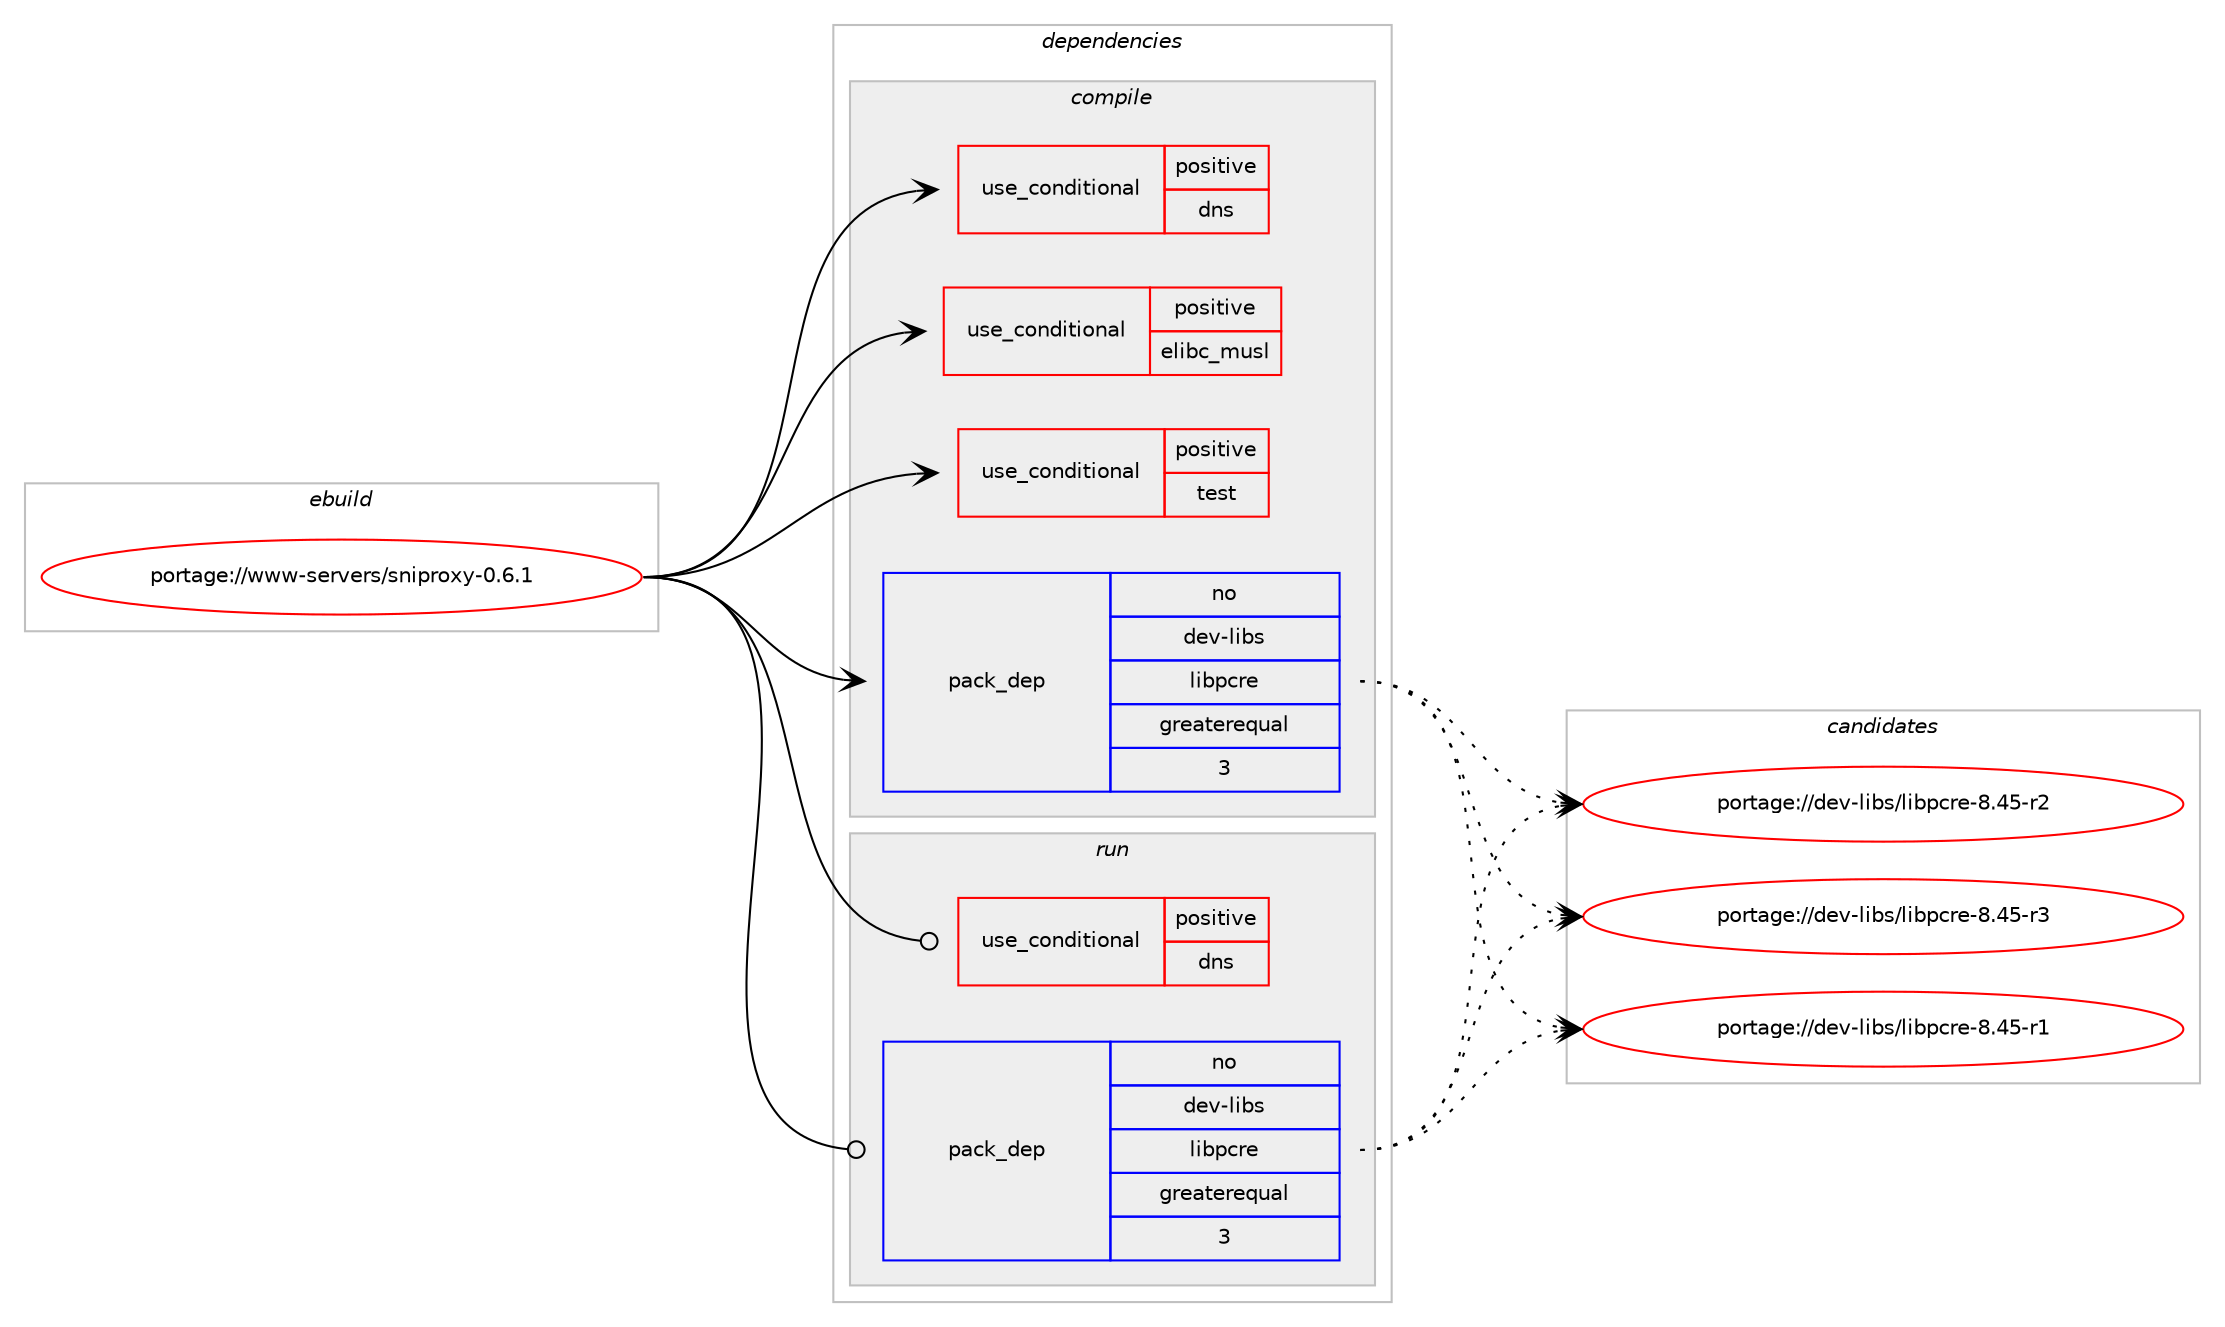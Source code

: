 digraph prolog {

# *************
# Graph options
# *************

newrank=true;
concentrate=true;
compound=true;
graph [rankdir=LR,fontname=Helvetica,fontsize=10,ranksep=1.5];#, ranksep=2.5, nodesep=0.2];
edge  [arrowhead=vee];
node  [fontname=Helvetica,fontsize=10];

# **********
# The ebuild
# **********

subgraph cluster_leftcol {
color=gray;
rank=same;
label=<<i>ebuild</i>>;
id [label="portage://www-servers/sniproxy-0.6.1", color=red, width=4, href="../www-servers/sniproxy-0.6.1.svg"];
}

# ****************
# The dependencies
# ****************

subgraph cluster_midcol {
color=gray;
label=<<i>dependencies</i>>;
subgraph cluster_compile {
fillcolor="#eeeeee";
style=filled;
label=<<i>compile</i>>;
subgraph cond118194 {
dependency227153 [label=<<TABLE BORDER="0" CELLBORDER="1" CELLSPACING="0" CELLPADDING="4"><TR><TD ROWSPAN="3" CELLPADDING="10">use_conditional</TD></TR><TR><TD>positive</TD></TR><TR><TD>dns</TD></TR></TABLE>>, shape=none, color=red];
# *** BEGIN UNKNOWN DEPENDENCY TYPE (TODO) ***
# dependency227153 -> package_dependency(portage://www-servers/sniproxy-0.6.1,install,no,net-libs,udns,none,[,,],[],[])
# *** END UNKNOWN DEPENDENCY TYPE (TODO) ***

}
id:e -> dependency227153:w [weight=20,style="solid",arrowhead="vee"];
subgraph cond118195 {
dependency227154 [label=<<TABLE BORDER="0" CELLBORDER="1" CELLSPACING="0" CELLPADDING="4"><TR><TD ROWSPAN="3" CELLPADDING="10">use_conditional</TD></TR><TR><TD>positive</TD></TR><TR><TD>elibc_musl</TD></TR></TABLE>>, shape=none, color=red];
# *** BEGIN UNKNOWN DEPENDENCY TYPE (TODO) ***
# dependency227154 -> package_dependency(portage://www-servers/sniproxy-0.6.1,install,no,sys-libs,queue-standalone,none,[,,],[],[])
# *** END UNKNOWN DEPENDENCY TYPE (TODO) ***

}
id:e -> dependency227154:w [weight=20,style="solid",arrowhead="vee"];
subgraph cond118196 {
dependency227155 [label=<<TABLE BORDER="0" CELLBORDER="1" CELLSPACING="0" CELLPADDING="4"><TR><TD ROWSPAN="3" CELLPADDING="10">use_conditional</TD></TR><TR><TD>positive</TD></TR><TR><TD>test</TD></TR></TABLE>>, shape=none, color=red];
# *** BEGIN UNKNOWN DEPENDENCY TYPE (TODO) ***
# dependency227155 -> package_dependency(portage://www-servers/sniproxy-0.6.1,install,no,net-misc,curl,none,[,,],[],[])
# *** END UNKNOWN DEPENDENCY TYPE (TODO) ***

}
id:e -> dependency227155:w [weight=20,style="solid",arrowhead="vee"];
# *** BEGIN UNKNOWN DEPENDENCY TYPE (TODO) ***
# id -> package_dependency(portage://www-servers/sniproxy-0.6.1,install,no,acct-group,sniproxy,none,[,,],[],[])
# *** END UNKNOWN DEPENDENCY TYPE (TODO) ***

# *** BEGIN UNKNOWN DEPENDENCY TYPE (TODO) ***
# id -> package_dependency(portage://www-servers/sniproxy-0.6.1,install,no,acct-user,sniproxy,none,[,,],[],[])
# *** END UNKNOWN DEPENDENCY TYPE (TODO) ***

# *** BEGIN UNKNOWN DEPENDENCY TYPE (TODO) ***
# id -> package_dependency(portage://www-servers/sniproxy-0.6.1,install,no,dev-libs,libev,none,[,,],[],[])
# *** END UNKNOWN DEPENDENCY TYPE (TODO) ***

subgraph pack105662 {
dependency227156 [label=<<TABLE BORDER="0" CELLBORDER="1" CELLSPACING="0" CELLPADDING="4" WIDTH="220"><TR><TD ROWSPAN="6" CELLPADDING="30">pack_dep</TD></TR><TR><TD WIDTH="110">no</TD></TR><TR><TD>dev-libs</TD></TR><TR><TD>libpcre</TD></TR><TR><TD>greaterequal</TD></TR><TR><TD>3</TD></TR></TABLE>>, shape=none, color=blue];
}
id:e -> dependency227156:w [weight=20,style="solid",arrowhead="vee"];
}
subgraph cluster_compileandrun {
fillcolor="#eeeeee";
style=filled;
label=<<i>compile and run</i>>;
}
subgraph cluster_run {
fillcolor="#eeeeee";
style=filled;
label=<<i>run</i>>;
subgraph cond118197 {
dependency227157 [label=<<TABLE BORDER="0" CELLBORDER="1" CELLSPACING="0" CELLPADDING="4"><TR><TD ROWSPAN="3" CELLPADDING="10">use_conditional</TD></TR><TR><TD>positive</TD></TR><TR><TD>dns</TD></TR></TABLE>>, shape=none, color=red];
# *** BEGIN UNKNOWN DEPENDENCY TYPE (TODO) ***
# dependency227157 -> package_dependency(portage://www-servers/sniproxy-0.6.1,run,no,net-libs,udns,none,[,,],[],[])
# *** END UNKNOWN DEPENDENCY TYPE (TODO) ***

}
id:e -> dependency227157:w [weight=20,style="solid",arrowhead="odot"];
# *** BEGIN UNKNOWN DEPENDENCY TYPE (TODO) ***
# id -> package_dependency(portage://www-servers/sniproxy-0.6.1,run,no,acct-group,sniproxy,none,[,,],[],[])
# *** END UNKNOWN DEPENDENCY TYPE (TODO) ***

# *** BEGIN UNKNOWN DEPENDENCY TYPE (TODO) ***
# id -> package_dependency(portage://www-servers/sniproxy-0.6.1,run,no,acct-user,sniproxy,none,[,,],[],[])
# *** END UNKNOWN DEPENDENCY TYPE (TODO) ***

# *** BEGIN UNKNOWN DEPENDENCY TYPE (TODO) ***
# id -> package_dependency(portage://www-servers/sniproxy-0.6.1,run,no,dev-libs,libev,none,[,,],[],[])
# *** END UNKNOWN DEPENDENCY TYPE (TODO) ***

subgraph pack105663 {
dependency227158 [label=<<TABLE BORDER="0" CELLBORDER="1" CELLSPACING="0" CELLPADDING="4" WIDTH="220"><TR><TD ROWSPAN="6" CELLPADDING="30">pack_dep</TD></TR><TR><TD WIDTH="110">no</TD></TR><TR><TD>dev-libs</TD></TR><TR><TD>libpcre</TD></TR><TR><TD>greaterequal</TD></TR><TR><TD>3</TD></TR></TABLE>>, shape=none, color=blue];
}
id:e -> dependency227158:w [weight=20,style="solid",arrowhead="odot"];
}
}

# **************
# The candidates
# **************

subgraph cluster_choices {
rank=same;
color=gray;
label=<<i>candidates</i>>;

subgraph choice105662 {
color=black;
nodesep=1;
choice100101118451081059811547108105981129911410145564652534511449 [label="portage://dev-libs/libpcre-8.45-r1", color=red, width=4,href="../dev-libs/libpcre-8.45-r1.svg"];
choice100101118451081059811547108105981129911410145564652534511450 [label="portage://dev-libs/libpcre-8.45-r2", color=red, width=4,href="../dev-libs/libpcre-8.45-r2.svg"];
choice100101118451081059811547108105981129911410145564652534511451 [label="portage://dev-libs/libpcre-8.45-r3", color=red, width=4,href="../dev-libs/libpcre-8.45-r3.svg"];
dependency227156:e -> choice100101118451081059811547108105981129911410145564652534511449:w [style=dotted,weight="100"];
dependency227156:e -> choice100101118451081059811547108105981129911410145564652534511450:w [style=dotted,weight="100"];
dependency227156:e -> choice100101118451081059811547108105981129911410145564652534511451:w [style=dotted,weight="100"];
}
subgraph choice105663 {
color=black;
nodesep=1;
choice100101118451081059811547108105981129911410145564652534511449 [label="portage://dev-libs/libpcre-8.45-r1", color=red, width=4,href="../dev-libs/libpcre-8.45-r1.svg"];
choice100101118451081059811547108105981129911410145564652534511450 [label="portage://dev-libs/libpcre-8.45-r2", color=red, width=4,href="../dev-libs/libpcre-8.45-r2.svg"];
choice100101118451081059811547108105981129911410145564652534511451 [label="portage://dev-libs/libpcre-8.45-r3", color=red, width=4,href="../dev-libs/libpcre-8.45-r3.svg"];
dependency227158:e -> choice100101118451081059811547108105981129911410145564652534511449:w [style=dotted,weight="100"];
dependency227158:e -> choice100101118451081059811547108105981129911410145564652534511450:w [style=dotted,weight="100"];
dependency227158:e -> choice100101118451081059811547108105981129911410145564652534511451:w [style=dotted,weight="100"];
}
}

}
